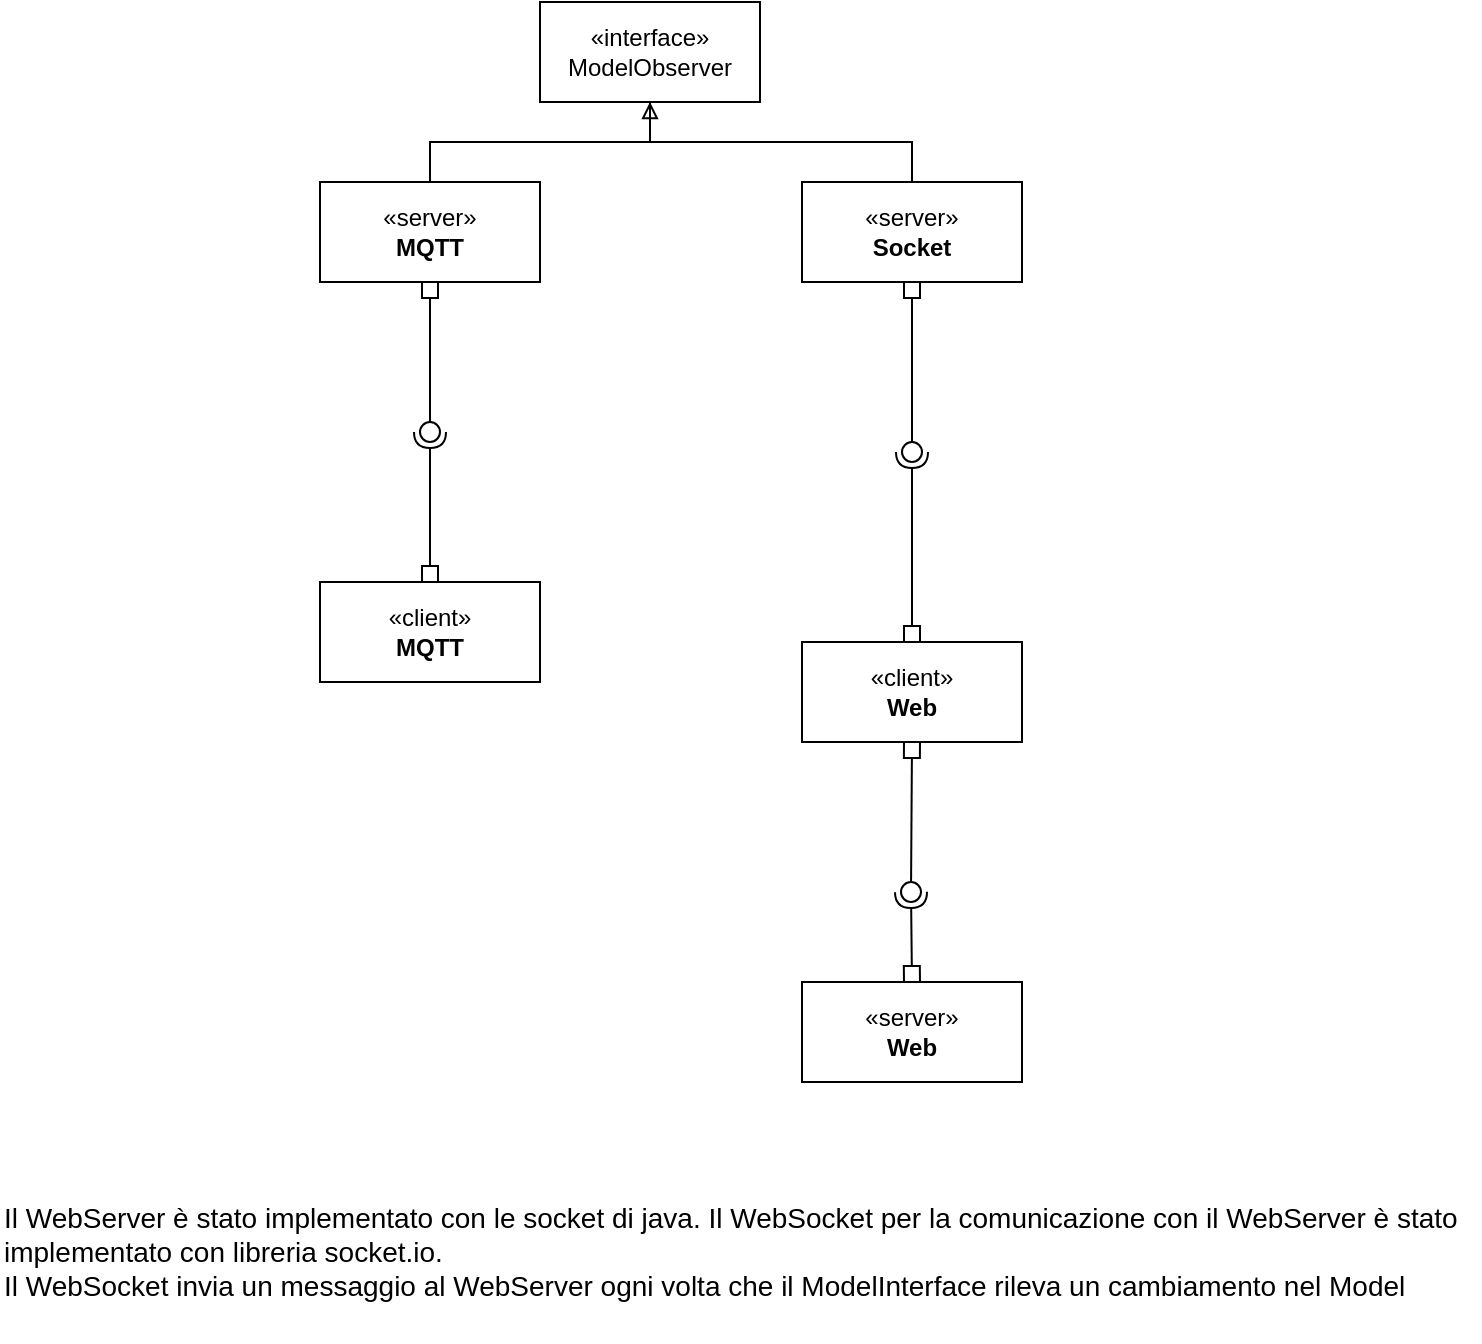 <mxfile version="22.0.4" type="github">
  <diagram name="Pagina-1" id="pLeTV3SMVm0aGeCwJbRF">
    <mxGraphModel dx="1434" dy="827" grid="1" gridSize="10" guides="1" tooltips="1" connect="1" arrows="1" fold="1" page="1" pageScale="1" pageWidth="827" pageHeight="1169" math="0" shadow="0">
      <root>
        <mxCell id="0" />
        <mxCell id="1" parent="0" />
        <mxCell id="EDHjUQZg-11vU3VLEDfD-15" style="edgeStyle=orthogonalEdgeStyle;rounded=0;orthogonalLoop=1;jettySize=auto;html=1;exitX=0.5;exitY=1;exitDx=0;exitDy=0;entryX=0.5;entryY=0;entryDx=0;entryDy=0;endArrow=none;endFill=0;startArrow=block;startFill=0;" parent="1" source="EDHjUQZg-11vU3VLEDfD-5" target="EDHjUQZg-11vU3VLEDfD-7" edge="1">
          <mxGeometry relative="1" as="geometry" />
        </mxCell>
        <mxCell id="EDHjUQZg-11vU3VLEDfD-16" style="edgeStyle=orthogonalEdgeStyle;rounded=0;orthogonalLoop=1;jettySize=auto;html=1;exitX=0.5;exitY=1;exitDx=0;exitDy=0;entryX=0.5;entryY=0;entryDx=0;entryDy=0;startArrow=none;startFill=0;endArrow=none;endFill=0;" parent="1" source="EDHjUQZg-11vU3VLEDfD-5" target="EDHjUQZg-11vU3VLEDfD-8" edge="1">
          <mxGeometry relative="1" as="geometry" />
        </mxCell>
        <mxCell id="EDHjUQZg-11vU3VLEDfD-5" value="«interface»&lt;br&gt;ModelObserver" style="html=1;whiteSpace=wrap;" parent="1" vertex="1">
          <mxGeometry x="310" y="70" width="110" height="50" as="geometry" />
        </mxCell>
        <mxCell id="EDHjUQZg-11vU3VLEDfD-7" value="«server»&lt;br&gt;&lt;b&gt;MQTT&lt;/b&gt;" style="html=1;whiteSpace=wrap;" parent="1" vertex="1">
          <mxGeometry x="200" y="160" width="110" height="50" as="geometry" />
        </mxCell>
        <mxCell id="EDHjUQZg-11vU3VLEDfD-8" value="«server»&lt;br&gt;&lt;b&gt;Socket&lt;/b&gt;" style="html=1;whiteSpace=wrap;" parent="1" vertex="1">
          <mxGeometry x="441" y="160" width="110" height="50" as="geometry" />
        </mxCell>
        <mxCell id="EDHjUQZg-11vU3VLEDfD-9" value="«server»&lt;br&gt;&lt;b&gt;Web&lt;/b&gt;" style="html=1;whiteSpace=wrap;" parent="1" vertex="1">
          <mxGeometry x="441" y="560" width="110" height="50" as="geometry" />
        </mxCell>
        <mxCell id="EDHjUQZg-11vU3VLEDfD-10" value="«client»&lt;br&gt;&lt;b&gt;Web&lt;/b&gt;" style="html=1;whiteSpace=wrap;" parent="1" vertex="1">
          <mxGeometry x="441" y="390" width="110" height="50" as="geometry" />
        </mxCell>
        <mxCell id="EDHjUQZg-11vU3VLEDfD-11" value="«client»&lt;br&gt;&lt;b&gt;MQTT&lt;/b&gt;" style="html=1;whiteSpace=wrap;" parent="1" vertex="1">
          <mxGeometry x="200" y="360" width="110" height="50" as="geometry" />
        </mxCell>
        <mxCell id="R_ttYGleP67SlV4bIJNO-2" value="&lt;font style=&quot;font-size: 14px;&quot;&gt;Il WebServer è stato implementato con le socket di java. Il WebSocket per la comunicazione con il WebServer è stato implementato con libreria socket.io.&lt;br&gt;Il WebSocket invia un messaggio al WebServer ogni volta che il ModelInterface rileva un cambiamento nel Model&lt;/font&gt;" style="text;html=1;strokeColor=none;fillColor=none;align=left;verticalAlign=middle;whiteSpace=wrap;rounded=0;" vertex="1" parent="1">
          <mxGeometry x="40" y="650" width="740" height="90" as="geometry" />
        </mxCell>
        <mxCell id="R_ttYGleP67SlV4bIJNO-15" value="" style="rounded=0;orthogonalLoop=1;jettySize=auto;html=1;endArrow=halfCircle;endFill=0;endSize=6;strokeWidth=1;sketch=0;startArrow=box;startFill=0;" edge="1" target="R_ttYGleP67SlV4bIJNO-17" parent="1" source="EDHjUQZg-11vU3VLEDfD-11">
          <mxGeometry relative="1" as="geometry">
            <mxPoint x="255" y="310" as="sourcePoint" />
          </mxGeometry>
        </mxCell>
        <mxCell id="R_ttYGleP67SlV4bIJNO-16" value="" style="rounded=0;orthogonalLoop=1;jettySize=auto;html=1;endArrow=oval;endFill=0;sketch=0;sourcePerimeterSpacing=0;targetPerimeterSpacing=0;endSize=10;exitX=0.5;exitY=1;exitDx=0;exitDy=0;startArrow=box;startFill=0;" edge="1" target="R_ttYGleP67SlV4bIJNO-17" parent="1" source="EDHjUQZg-11vU3VLEDfD-7">
          <mxGeometry relative="1" as="geometry">
            <mxPoint x="255" y="260" as="sourcePoint" />
          </mxGeometry>
        </mxCell>
        <mxCell id="R_ttYGleP67SlV4bIJNO-17" value="" style="ellipse;whiteSpace=wrap;html=1;align=center;aspect=fixed;fillColor=none;strokeColor=none;resizable=0;perimeter=centerPerimeter;rotatable=0;allowArrows=0;points=[];outlineConnect=1;" vertex="1" parent="1">
          <mxGeometry x="250" y="280" width="10" height="10" as="geometry" />
        </mxCell>
        <mxCell id="R_ttYGleP67SlV4bIJNO-19" value="" style="rounded=0;orthogonalLoop=1;jettySize=auto;html=1;endArrow=halfCircle;endFill=0;endSize=6;strokeWidth=1;sketch=0;startArrow=box;startFill=0;exitX=0.5;exitY=0;exitDx=0;exitDy=0;" edge="1" parent="1" target="R_ttYGleP67SlV4bIJNO-21" source="EDHjUQZg-11vU3VLEDfD-10">
          <mxGeometry relative="1" as="geometry">
            <mxPoint x="496" y="370" as="sourcePoint" />
          </mxGeometry>
        </mxCell>
        <mxCell id="R_ttYGleP67SlV4bIJNO-20" value="" style="rounded=0;orthogonalLoop=1;jettySize=auto;html=1;endArrow=oval;endFill=0;sketch=0;sourcePerimeterSpacing=0;targetPerimeterSpacing=0;endSize=10;exitX=0.5;exitY=1;exitDx=0;exitDy=0;startArrow=box;startFill=0;" edge="1" parent="1" target="R_ttYGleP67SlV4bIJNO-21" source="EDHjUQZg-11vU3VLEDfD-8">
          <mxGeometry relative="1" as="geometry">
            <mxPoint x="496" y="220" as="sourcePoint" />
          </mxGeometry>
        </mxCell>
        <mxCell id="R_ttYGleP67SlV4bIJNO-21" value="" style="ellipse;whiteSpace=wrap;html=1;align=center;aspect=fixed;fillColor=none;strokeColor=none;resizable=0;perimeter=centerPerimeter;rotatable=0;allowArrows=0;points=[];outlineConnect=1;" vertex="1" parent="1">
          <mxGeometry x="491" y="290" width="10" height="10" as="geometry" />
        </mxCell>
        <mxCell id="R_ttYGleP67SlV4bIJNO-24" value="" style="ellipse;whiteSpace=wrap;html=1;align=center;aspect=fixed;fillColor=none;strokeColor=none;resizable=0;perimeter=centerPerimeter;rotatable=0;allowArrows=0;points=[];outlineConnect=1;" vertex="1" parent="1">
          <mxGeometry x="691" y="360" width="10" height="10" as="geometry" />
        </mxCell>
        <mxCell id="R_ttYGleP67SlV4bIJNO-25" value="" style="rounded=0;orthogonalLoop=1;jettySize=auto;html=1;endArrow=halfCircle;endFill=0;endSize=6;strokeWidth=1;sketch=0;startArrow=box;startFill=0;exitX=0.5;exitY=0;exitDx=0;exitDy=0;" edge="1" parent="1" source="EDHjUQZg-11vU3VLEDfD-9">
          <mxGeometry relative="1" as="geometry">
            <mxPoint x="495.5" y="580" as="sourcePoint" />
            <mxPoint x="495.5" y="515" as="targetPoint" />
          </mxGeometry>
        </mxCell>
        <mxCell id="R_ttYGleP67SlV4bIJNO-26" value="" style="rounded=0;orthogonalLoop=1;jettySize=auto;html=1;endArrow=oval;endFill=0;sketch=0;sourcePerimeterSpacing=0;targetPerimeterSpacing=0;endSize=10;exitX=0.5;exitY=1;exitDx=0;exitDy=0;startArrow=box;startFill=0;" edge="1" parent="1" source="EDHjUQZg-11vU3VLEDfD-10">
          <mxGeometry relative="1" as="geometry">
            <mxPoint x="495.5" y="430" as="sourcePoint" />
            <mxPoint x="495.5" y="515" as="targetPoint" />
          </mxGeometry>
        </mxCell>
      </root>
    </mxGraphModel>
  </diagram>
</mxfile>
